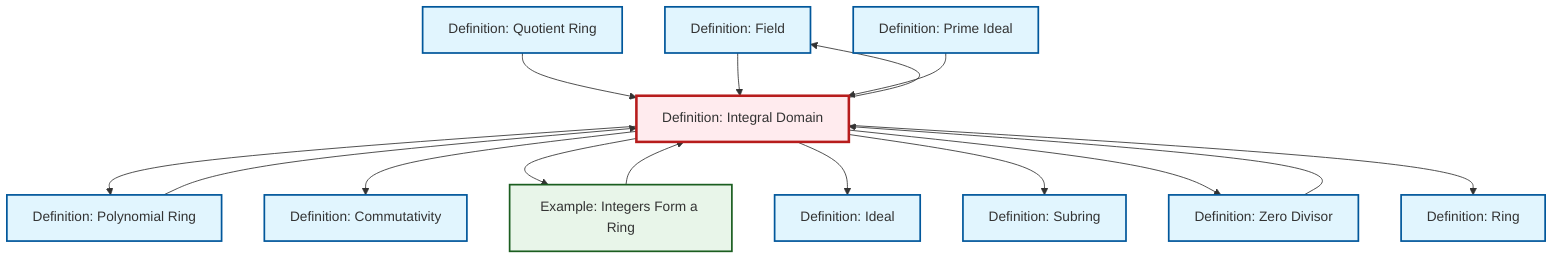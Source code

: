 graph TD
    classDef definition fill:#e1f5fe,stroke:#01579b,stroke-width:2px
    classDef theorem fill:#f3e5f5,stroke:#4a148c,stroke-width:2px
    classDef axiom fill:#fff3e0,stroke:#e65100,stroke-width:2px
    classDef example fill:#e8f5e9,stroke:#1b5e20,stroke-width:2px
    classDef current fill:#ffebee,stroke:#b71c1c,stroke-width:3px
    def-commutativity["Definition: Commutativity"]:::definition
    def-ideal["Definition: Ideal"]:::definition
    def-field["Definition: Field"]:::definition
    def-ring["Definition: Ring"]:::definition
    def-integral-domain["Definition: Integral Domain"]:::definition
    ex-integers-ring["Example: Integers Form a Ring"]:::example
    def-quotient-ring["Definition: Quotient Ring"]:::definition
    def-subring["Definition: Subring"]:::definition
    def-polynomial-ring["Definition: Polynomial Ring"]:::definition
    def-zero-divisor["Definition: Zero Divisor"]:::definition
    def-prime-ideal["Definition: Prime Ideal"]:::definition
    def-integral-domain --> def-polynomial-ring
    def-integral-domain --> def-commutativity
    def-integral-domain --> ex-integers-ring
    def-quotient-ring --> def-integral-domain
    def-integral-domain --> def-ideal
    def-field --> def-integral-domain
    def-integral-domain --> def-subring
    def-zero-divisor --> def-integral-domain
    def-polynomial-ring --> def-integral-domain
    def-integral-domain --> def-zero-divisor
    def-prime-ideal --> def-integral-domain
    def-integral-domain --> def-field
    def-integral-domain --> def-ring
    ex-integers-ring --> def-integral-domain
    class def-integral-domain current